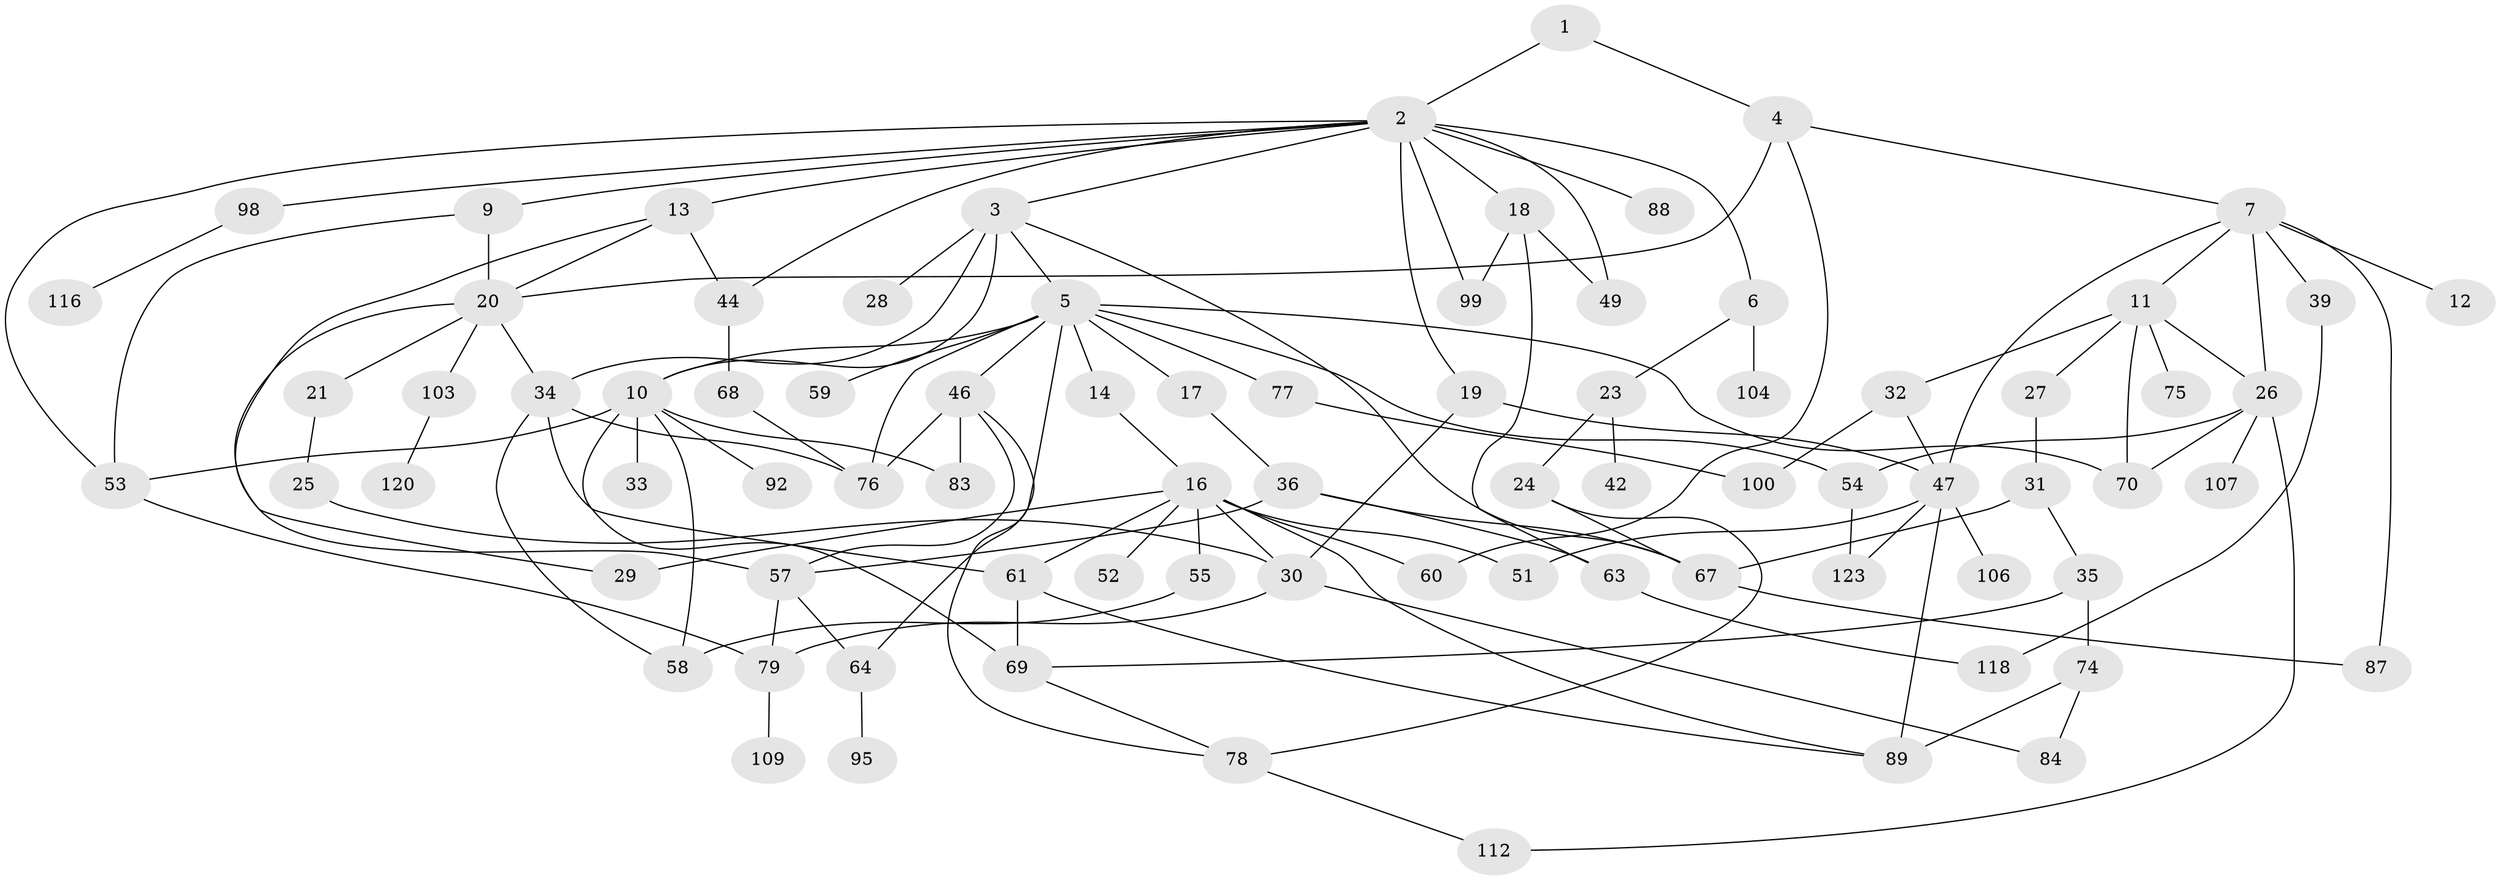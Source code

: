 // Generated by graph-tools (version 1.1) at 2025/51/02/27/25 19:51:39]
// undirected, 81 vertices, 129 edges
graph export_dot {
graph [start="1"]
  node [color=gray90,style=filled];
  1;
  2 [super="+8"];
  3 [super="+73"];
  4 [super="+62"];
  5 [super="+22"];
  6 [super="+40"];
  7 [super="+110"];
  9 [super="+119"];
  10 [super="+37"];
  11 [super="+15"];
  12;
  13 [super="+117"];
  14;
  16 [super="+48"];
  17;
  18 [super="+90"];
  19 [super="+41"];
  20 [super="+66"];
  21;
  23 [super="+38"];
  24 [super="+94"];
  25;
  26 [super="+93"];
  27;
  28 [super="+43"];
  29;
  30 [super="+81"];
  31 [super="+56"];
  32;
  33;
  34 [super="+50"];
  35;
  36 [super="+72"];
  39;
  42 [super="+45"];
  44;
  46;
  47 [super="+102"];
  49;
  51;
  52;
  53 [super="+65"];
  54;
  55;
  57 [super="+113"];
  58 [super="+82"];
  59;
  60;
  61 [super="+114"];
  63 [super="+121"];
  64 [super="+80"];
  67 [super="+71"];
  68;
  69 [super="+108"];
  70 [super="+111"];
  74 [super="+115"];
  75;
  76 [super="+86"];
  77;
  78 [super="+91"];
  79 [super="+85"];
  83;
  84;
  87 [super="+97"];
  88;
  89 [super="+96"];
  92;
  95;
  98 [super="+101"];
  99 [super="+105"];
  100;
  103;
  104 [super="+122"];
  106;
  107;
  109;
  112;
  116;
  118;
  120;
  123;
  1 -- 2;
  1 -- 4;
  2 -- 3;
  2 -- 6;
  2 -- 9;
  2 -- 18;
  2 -- 19;
  2 -- 44;
  2 -- 49;
  2 -- 88;
  2 -- 53;
  2 -- 99;
  2 -- 13;
  2 -- 98;
  3 -- 5;
  3 -- 10;
  3 -- 28 [weight=2];
  3 -- 34;
  3 -- 67;
  4 -- 7;
  4 -- 20;
  4 -- 60;
  5 -- 14;
  5 -- 17;
  5 -- 46;
  5 -- 54;
  5 -- 59;
  5 -- 70;
  5 -- 76;
  5 -- 77;
  5 -- 10;
  5 -- 64;
  6 -- 23;
  6 -- 104;
  7 -- 11;
  7 -- 12;
  7 -- 39;
  7 -- 26;
  7 -- 47;
  7 -- 87;
  9 -- 20;
  9 -- 53;
  10 -- 33;
  10 -- 69;
  10 -- 83;
  10 -- 53;
  10 -- 92;
  10 -- 58;
  11 -- 26;
  11 -- 27;
  11 -- 32;
  11 -- 75;
  11 -- 70;
  13 -- 44;
  13 -- 57;
  13 -- 20;
  14 -- 16;
  16 -- 51;
  16 -- 52;
  16 -- 55;
  16 -- 60;
  16 -- 61;
  16 -- 29;
  16 -- 30 [weight=2];
  16 -- 89;
  17 -- 36;
  18 -- 63;
  18 -- 99;
  18 -- 49;
  19 -- 30;
  19 -- 47;
  20 -- 21;
  20 -- 29;
  20 -- 103;
  20 -- 34;
  21 -- 25;
  23 -- 24;
  23 -- 42;
  24 -- 67;
  24 -- 78;
  25 -- 30;
  26 -- 107;
  26 -- 54;
  26 -- 112;
  26 -- 70;
  27 -- 31;
  30 -- 79;
  30 -- 84;
  31 -- 35;
  31 -- 67;
  32 -- 100;
  32 -- 47;
  34 -- 58;
  34 -- 61;
  34 -- 76;
  35 -- 74;
  35 -- 69;
  36 -- 57;
  36 -- 67;
  36 -- 63;
  39 -- 118;
  44 -- 68;
  46 -- 83;
  46 -- 76;
  46 -- 57;
  46 -- 78;
  47 -- 51;
  47 -- 123;
  47 -- 106;
  47 -- 89;
  53 -- 79;
  54 -- 123;
  55 -- 58;
  57 -- 64;
  57 -- 79;
  61 -- 69 [weight=2];
  61 -- 89;
  63 -- 118;
  64 -- 95;
  67 -- 87;
  68 -- 76;
  69 -- 78;
  74 -- 89;
  74 -- 84;
  77 -- 100;
  78 -- 112;
  79 -- 109;
  98 -- 116;
  103 -- 120;
}
